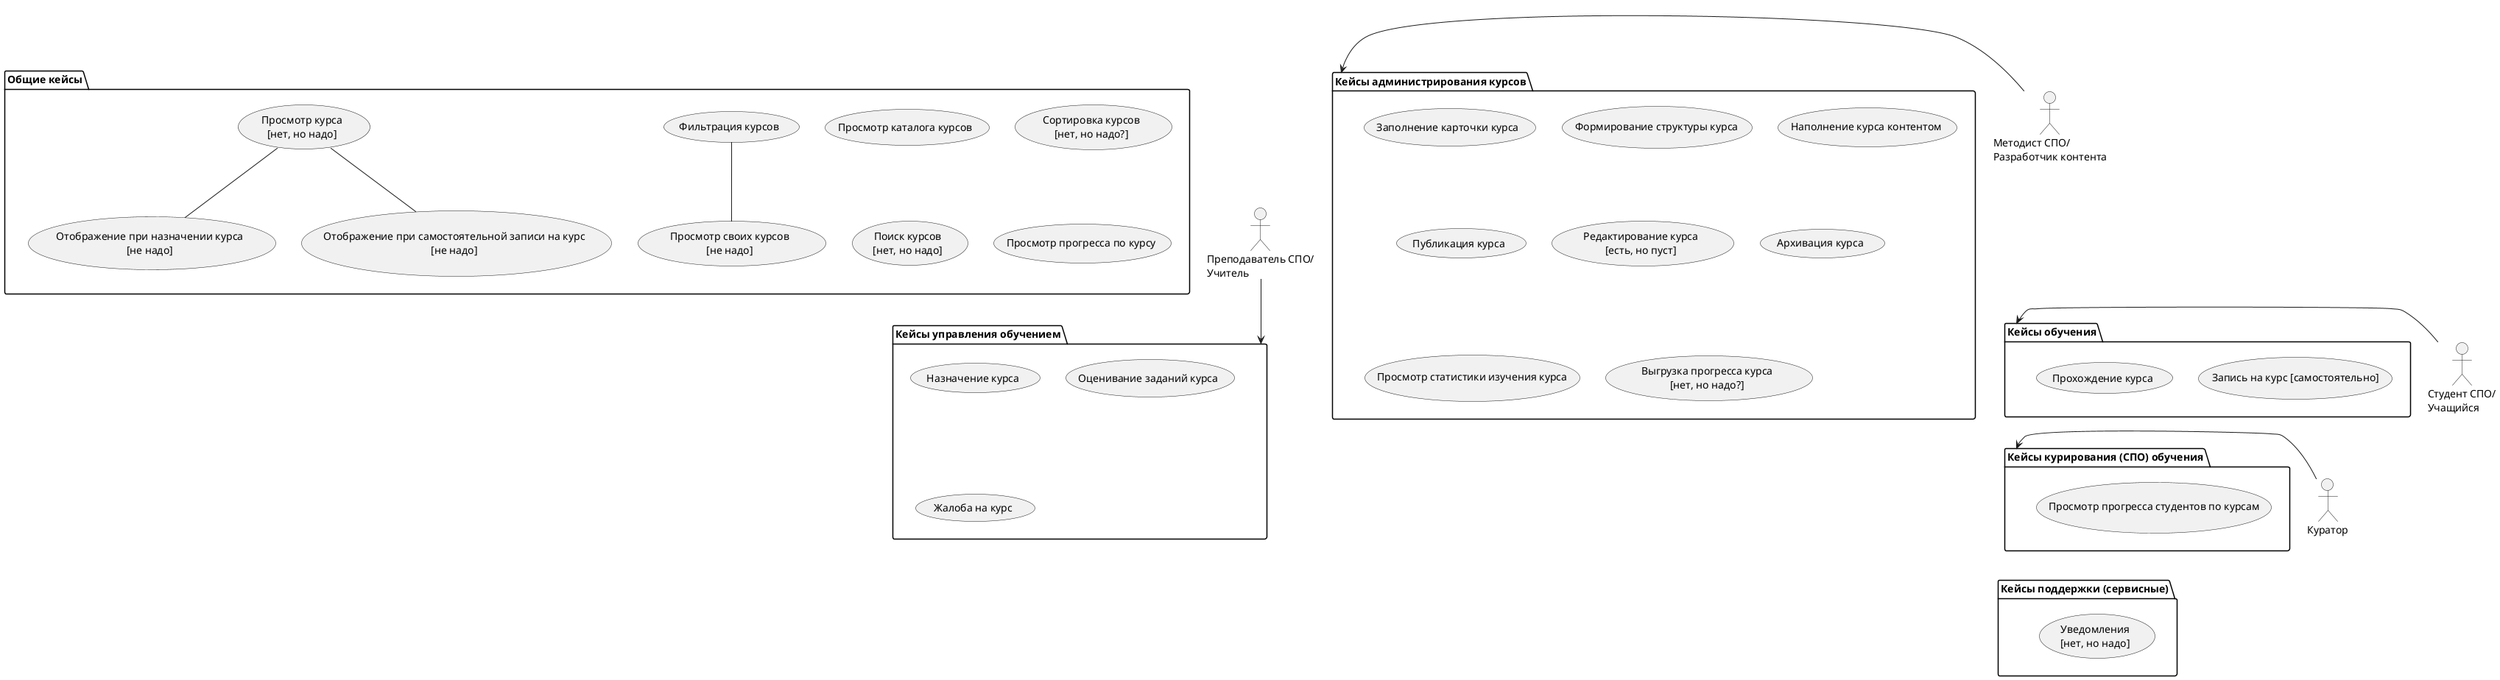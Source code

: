 @startuml
'left to right direction

actor "Методист СПО/\nРазработчик контента" as Contenter
actor "Преподаватель СПО/\nУчитель" as Teacher
actor "Студент СПО/\nУчащийся" as Student
actor "Куратор" as Curator

package P0 as "Общие кейсы" {
    (Просмотр каталога курсов) as UC1
    (Фильтрация курсов) as UC2
    (Просмотр своих курсов\n[не надо]) as UC15
    (Сортировка курсов\n[нет, но надо?]) as UC2_1
    (Поиск курсов\n[нет, но надо]) as UC2_2
    (Просмотр курса\n[нет, но надо]) as UC3_0
    (Отображение при назначении курса\n[не надо]) as UC3_0_1
    (Отображение при самостоятельной записи на курс\n[не надо]) as UC3_0_2
    (Просмотр прогресса по курсу) as UC3
}

package P1 as "Кейсы администрирования курсов" {
    (Заполнение карточки курса) as UC4
    (Формирование структуры курса) as UC5
    (Наполнение курса контентом) as UC6
    (Публикация курса) as UC7
    (Редактирование курса\n[есть, но пуст]) as UC8
    (Архивация курса) as UC9
    (Просмотр статистики изучения курса) as UC9_1
    (Выгрузка прогресса курса\n[нет, но надо?]) as UC12
}

package P2 as "Кейсы управления обучением" {
    (Назначение курса) as UC10
    (Оценивание заданий курса) as UC11
    (Жалоба на курс) as UC12a
}

package P3 as "Кейсы обучения" {
    (Запись на курс [самостоятельно]) as UC13
    (Прохождение курса) as UC16
}

package P4 as "Кейсы курирования (СПО) обучения" {
    (Просмотр прогресса студентов по курсам) as UC17
}

package P5 as "Кейсы поддержки (сервисные)" {
    (Уведомления\n[нет, но надо]) as UC18
}

'Связи между ролями и пакетами
P0 -[hidden]> P1
Contenter -> P1
'P0--P2
Teacher --> P2
P2 -[hidden]> P3
Student -> P3
P3 -[hidden]-> P4
Curator -> P4
P4 -[hidden]-> P5

'Временно - связи со шлаком
UC2 -- UC15
UC3_0 -- UC3_0_1
UC3_0 -- UC3_0_2
@enduml
